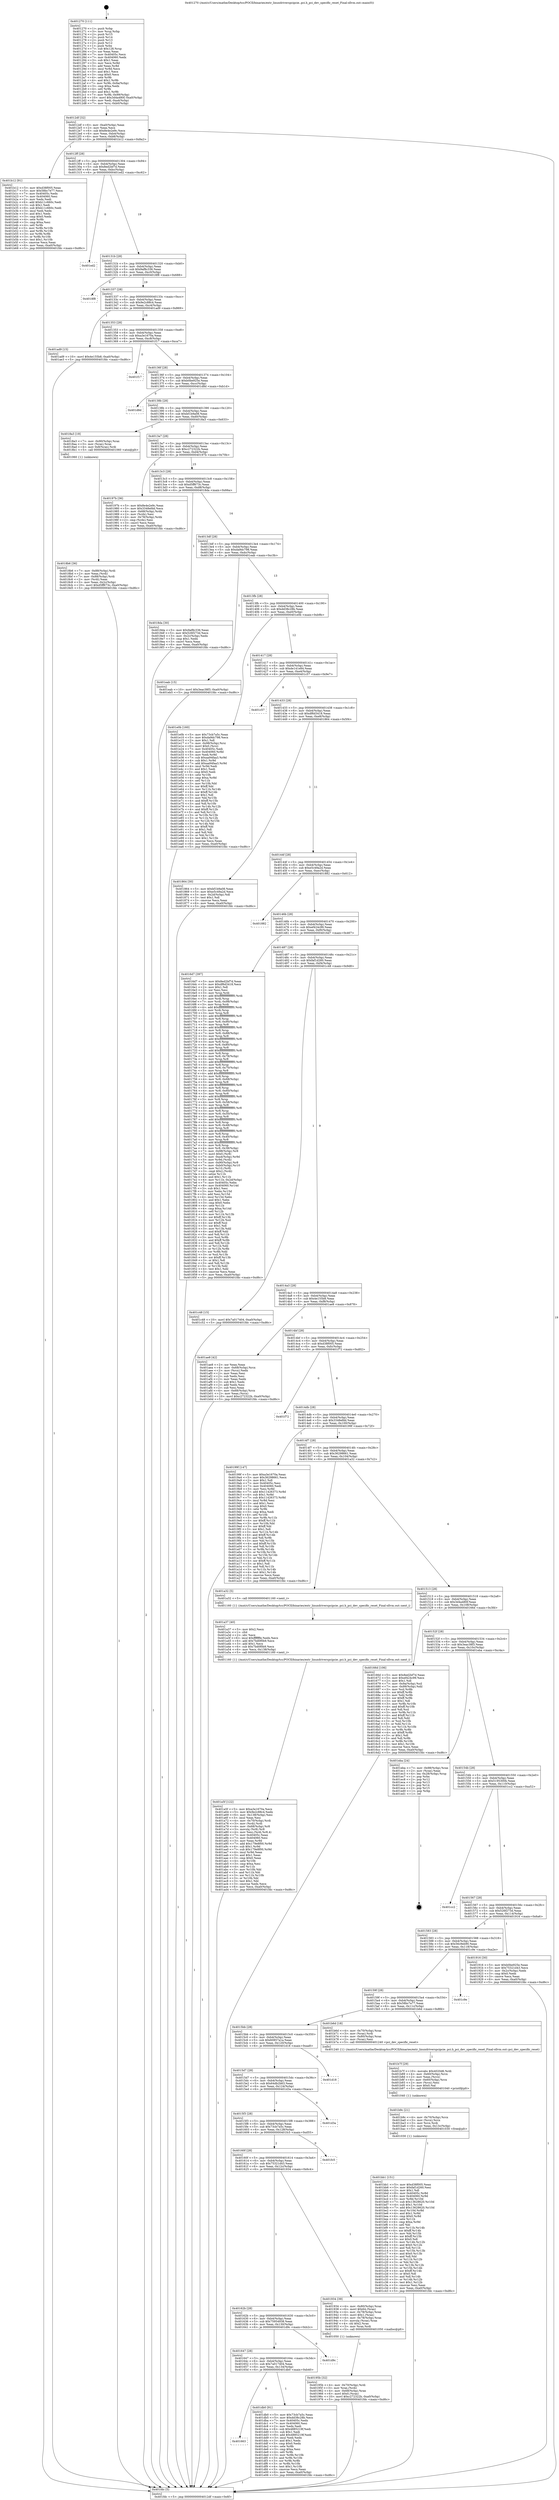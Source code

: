 digraph "0x401270" {
  label = "0x401270 (/mnt/c/Users/mathe/Desktop/tcc/POCII/binaries/extr_linuxdriverspcipcie..pci.h_pci_dev_specific_reset_Final-ollvm.out::main(0))"
  labelloc = "t"
  node[shape=record]

  Entry [label="",width=0.3,height=0.3,shape=circle,fillcolor=black,style=filled]
  "0x4012df" [label="{
     0x4012df [32]\l
     | [instrs]\l
     &nbsp;&nbsp;0x4012df \<+6\>: mov -0xa0(%rbp),%eax\l
     &nbsp;&nbsp;0x4012e5 \<+2\>: mov %eax,%ecx\l
     &nbsp;&nbsp;0x4012e7 \<+6\>: sub $0x8e4e2e9c,%ecx\l
     &nbsp;&nbsp;0x4012ed \<+6\>: mov %eax,-0xb4(%rbp)\l
     &nbsp;&nbsp;0x4012f3 \<+6\>: mov %ecx,-0xb8(%rbp)\l
     &nbsp;&nbsp;0x4012f9 \<+6\>: je 0000000000401b12 \<main+0x8a2\>\l
  }"]
  "0x401b12" [label="{
     0x401b12 [91]\l
     | [instrs]\l
     &nbsp;&nbsp;0x401b12 \<+5\>: mov $0xd38f005,%eax\l
     &nbsp;&nbsp;0x401b17 \<+5\>: mov $0x58bc7e77,%ecx\l
     &nbsp;&nbsp;0x401b1c \<+7\>: mov 0x40405c,%edx\l
     &nbsp;&nbsp;0x401b23 \<+7\>: mov 0x404060,%esi\l
     &nbsp;&nbsp;0x401b2a \<+2\>: mov %edx,%edi\l
     &nbsp;&nbsp;0x401b2c \<+6\>: add $0xb11c660c,%edi\l
     &nbsp;&nbsp;0x401b32 \<+3\>: sub $0x1,%edi\l
     &nbsp;&nbsp;0x401b35 \<+6\>: sub $0xb11c660c,%edi\l
     &nbsp;&nbsp;0x401b3b \<+3\>: imul %edi,%edx\l
     &nbsp;&nbsp;0x401b3e \<+3\>: and $0x1,%edx\l
     &nbsp;&nbsp;0x401b41 \<+3\>: cmp $0x0,%edx\l
     &nbsp;&nbsp;0x401b44 \<+4\>: sete %r8b\l
     &nbsp;&nbsp;0x401b48 \<+3\>: cmp $0xa,%esi\l
     &nbsp;&nbsp;0x401b4b \<+4\>: setl %r9b\l
     &nbsp;&nbsp;0x401b4f \<+3\>: mov %r8b,%r10b\l
     &nbsp;&nbsp;0x401b52 \<+3\>: and %r9b,%r10b\l
     &nbsp;&nbsp;0x401b55 \<+3\>: xor %r9b,%r8b\l
     &nbsp;&nbsp;0x401b58 \<+3\>: or %r8b,%r10b\l
     &nbsp;&nbsp;0x401b5b \<+4\>: test $0x1,%r10b\l
     &nbsp;&nbsp;0x401b5f \<+3\>: cmovne %ecx,%eax\l
     &nbsp;&nbsp;0x401b62 \<+6\>: mov %eax,-0xa0(%rbp)\l
     &nbsp;&nbsp;0x401b68 \<+5\>: jmp 0000000000401fdc \<main+0xd6c\>\l
  }"]
  "0x4012ff" [label="{
     0x4012ff [28]\l
     | [instrs]\l
     &nbsp;&nbsp;0x4012ff \<+5\>: jmp 0000000000401304 \<main+0x94\>\l
     &nbsp;&nbsp;0x401304 \<+6\>: mov -0xb4(%rbp),%eax\l
     &nbsp;&nbsp;0x40130a \<+5\>: sub $0x8ed2bf7d,%eax\l
     &nbsp;&nbsp;0x40130f \<+6\>: mov %eax,-0xbc(%rbp)\l
     &nbsp;&nbsp;0x401315 \<+6\>: je 0000000000401ed2 \<main+0xc62\>\l
  }"]
  Exit [label="",width=0.3,height=0.3,shape=circle,fillcolor=black,style=filled,peripheries=2]
  "0x401ed2" [label="{
     0x401ed2\l
  }", style=dashed]
  "0x40131b" [label="{
     0x40131b [28]\l
     | [instrs]\l
     &nbsp;&nbsp;0x40131b \<+5\>: jmp 0000000000401320 \<main+0xb0\>\l
     &nbsp;&nbsp;0x401320 \<+6\>: mov -0xb4(%rbp),%eax\l
     &nbsp;&nbsp;0x401326 \<+5\>: sub $0x9af8c336,%eax\l
     &nbsp;&nbsp;0x40132b \<+6\>: mov %eax,-0xc0(%rbp)\l
     &nbsp;&nbsp;0x401331 \<+6\>: je 00000000004018f8 \<main+0x688\>\l
  }"]
  "0x401663" [label="{
     0x401663\l
  }", style=dashed]
  "0x4018f8" [label="{
     0x4018f8\l
  }", style=dashed]
  "0x401337" [label="{
     0x401337 [28]\l
     | [instrs]\l
     &nbsp;&nbsp;0x401337 \<+5\>: jmp 000000000040133c \<main+0xcc\>\l
     &nbsp;&nbsp;0x40133c \<+6\>: mov -0xb4(%rbp),%eax\l
     &nbsp;&nbsp;0x401342 \<+5\>: sub $0x9e2c88c4,%eax\l
     &nbsp;&nbsp;0x401347 \<+6\>: mov %eax,-0xc4(%rbp)\l
     &nbsp;&nbsp;0x40134d \<+6\>: je 0000000000401ad9 \<main+0x869\>\l
  }"]
  "0x401db0" [label="{
     0x401db0 [91]\l
     | [instrs]\l
     &nbsp;&nbsp;0x401db0 \<+5\>: mov $0x73cb7a5c,%eax\l
     &nbsp;&nbsp;0x401db5 \<+5\>: mov $0xdd38c28b,%ecx\l
     &nbsp;&nbsp;0x401dba \<+7\>: mov 0x40405c,%edx\l
     &nbsp;&nbsp;0x401dc1 \<+7\>: mov 0x404060,%esi\l
     &nbsp;&nbsp;0x401dc8 \<+2\>: mov %edx,%edi\l
     &nbsp;&nbsp;0x401dca \<+6\>: sub $0x4885219f,%edi\l
     &nbsp;&nbsp;0x401dd0 \<+3\>: sub $0x1,%edi\l
     &nbsp;&nbsp;0x401dd3 \<+6\>: add $0x4885219f,%edi\l
     &nbsp;&nbsp;0x401dd9 \<+3\>: imul %edi,%edx\l
     &nbsp;&nbsp;0x401ddc \<+3\>: and $0x1,%edx\l
     &nbsp;&nbsp;0x401ddf \<+3\>: cmp $0x0,%edx\l
     &nbsp;&nbsp;0x401de2 \<+4\>: sete %r8b\l
     &nbsp;&nbsp;0x401de6 \<+3\>: cmp $0xa,%esi\l
     &nbsp;&nbsp;0x401de9 \<+4\>: setl %r9b\l
     &nbsp;&nbsp;0x401ded \<+3\>: mov %r8b,%r10b\l
     &nbsp;&nbsp;0x401df0 \<+3\>: and %r9b,%r10b\l
     &nbsp;&nbsp;0x401df3 \<+3\>: xor %r9b,%r8b\l
     &nbsp;&nbsp;0x401df6 \<+3\>: or %r8b,%r10b\l
     &nbsp;&nbsp;0x401df9 \<+4\>: test $0x1,%r10b\l
     &nbsp;&nbsp;0x401dfd \<+3\>: cmovne %ecx,%eax\l
     &nbsp;&nbsp;0x401e00 \<+6\>: mov %eax,-0xa0(%rbp)\l
     &nbsp;&nbsp;0x401e06 \<+5\>: jmp 0000000000401fdc \<main+0xd6c\>\l
  }"]
  "0x401ad9" [label="{
     0x401ad9 [15]\l
     | [instrs]\l
     &nbsp;&nbsp;0x401ad9 \<+10\>: movl $0x4e155b8,-0xa0(%rbp)\l
     &nbsp;&nbsp;0x401ae3 \<+5\>: jmp 0000000000401fdc \<main+0xd6c\>\l
  }"]
  "0x401353" [label="{
     0x401353 [28]\l
     | [instrs]\l
     &nbsp;&nbsp;0x401353 \<+5\>: jmp 0000000000401358 \<main+0xe8\>\l
     &nbsp;&nbsp;0x401358 \<+6\>: mov -0xb4(%rbp),%eax\l
     &nbsp;&nbsp;0x40135e \<+5\>: sub $0xa3e1670a,%eax\l
     &nbsp;&nbsp;0x401363 \<+6\>: mov %eax,-0xc8(%rbp)\l
     &nbsp;&nbsp;0x401369 \<+6\>: je 0000000000401f17 \<main+0xca7\>\l
  }"]
  "0x401647" [label="{
     0x401647 [28]\l
     | [instrs]\l
     &nbsp;&nbsp;0x401647 \<+5\>: jmp 000000000040164c \<main+0x3dc\>\l
     &nbsp;&nbsp;0x40164c \<+6\>: mov -0xb4(%rbp),%eax\l
     &nbsp;&nbsp;0x401652 \<+5\>: sub $0x7a017404,%eax\l
     &nbsp;&nbsp;0x401657 \<+6\>: mov %eax,-0x134(%rbp)\l
     &nbsp;&nbsp;0x40165d \<+6\>: je 0000000000401db0 \<main+0xb40\>\l
  }"]
  "0x401f17" [label="{
     0x401f17\l
  }", style=dashed]
  "0x40136f" [label="{
     0x40136f [28]\l
     | [instrs]\l
     &nbsp;&nbsp;0x40136f \<+5\>: jmp 0000000000401374 \<main+0x104\>\l
     &nbsp;&nbsp;0x401374 \<+6\>: mov -0xb4(%rbp),%eax\l
     &nbsp;&nbsp;0x40137a \<+5\>: sub $0xb0be925e,%eax\l
     &nbsp;&nbsp;0x40137f \<+6\>: mov %eax,-0xcc(%rbp)\l
     &nbsp;&nbsp;0x401385 \<+6\>: je 0000000000401d8d \<main+0xb1d\>\l
  }"]
  "0x401d9c" [label="{
     0x401d9c\l
  }", style=dashed]
  "0x401d8d" [label="{
     0x401d8d\l
  }", style=dashed]
  "0x40138b" [label="{
     0x40138b [28]\l
     | [instrs]\l
     &nbsp;&nbsp;0x40138b \<+5\>: jmp 0000000000401390 \<main+0x120\>\l
     &nbsp;&nbsp;0x401390 \<+6\>: mov -0xb4(%rbp),%eax\l
     &nbsp;&nbsp;0x401396 \<+5\>: sub $0xbf1b9a08,%eax\l
     &nbsp;&nbsp;0x40139b \<+6\>: mov %eax,-0xd0(%rbp)\l
     &nbsp;&nbsp;0x4013a1 \<+6\>: je 00000000004018a3 \<main+0x633\>\l
  }"]
  "0x401bb1" [label="{
     0x401bb1 [151]\l
     | [instrs]\l
     &nbsp;&nbsp;0x401bb1 \<+5\>: mov $0xd38f005,%eax\l
     &nbsp;&nbsp;0x401bb6 \<+5\>: mov $0xfaf1d260,%esi\l
     &nbsp;&nbsp;0x401bbb \<+2\>: mov $0x1,%dl\l
     &nbsp;&nbsp;0x401bbd \<+8\>: mov 0x40405c,%r8d\l
     &nbsp;&nbsp;0x401bc5 \<+8\>: mov 0x404060,%r9d\l
     &nbsp;&nbsp;0x401bcd \<+3\>: mov %r8d,%r10d\l
     &nbsp;&nbsp;0x401bd0 \<+7\>: sub $0x13628620,%r10d\l
     &nbsp;&nbsp;0x401bd7 \<+4\>: sub $0x1,%r10d\l
     &nbsp;&nbsp;0x401bdb \<+7\>: add $0x13628620,%r10d\l
     &nbsp;&nbsp;0x401be2 \<+4\>: imul %r10d,%r8d\l
     &nbsp;&nbsp;0x401be6 \<+4\>: and $0x1,%r8d\l
     &nbsp;&nbsp;0x401bea \<+4\>: cmp $0x0,%r8d\l
     &nbsp;&nbsp;0x401bee \<+4\>: sete %r11b\l
     &nbsp;&nbsp;0x401bf2 \<+4\>: cmp $0xa,%r9d\l
     &nbsp;&nbsp;0x401bf6 \<+3\>: setl %bl\l
     &nbsp;&nbsp;0x401bf9 \<+3\>: mov %r11b,%r14b\l
     &nbsp;&nbsp;0x401bfc \<+4\>: xor $0xff,%r14b\l
     &nbsp;&nbsp;0x401c00 \<+3\>: mov %bl,%r15b\l
     &nbsp;&nbsp;0x401c03 \<+4\>: xor $0xff,%r15b\l
     &nbsp;&nbsp;0x401c07 \<+3\>: xor $0x0,%dl\l
     &nbsp;&nbsp;0x401c0a \<+3\>: mov %r14b,%r12b\l
     &nbsp;&nbsp;0x401c0d \<+4\>: and $0x0,%r12b\l
     &nbsp;&nbsp;0x401c11 \<+3\>: and %dl,%r11b\l
     &nbsp;&nbsp;0x401c14 \<+3\>: mov %r15b,%r13b\l
     &nbsp;&nbsp;0x401c17 \<+4\>: and $0x0,%r13b\l
     &nbsp;&nbsp;0x401c1b \<+2\>: and %dl,%bl\l
     &nbsp;&nbsp;0x401c1d \<+3\>: or %r11b,%r12b\l
     &nbsp;&nbsp;0x401c20 \<+3\>: or %bl,%r13b\l
     &nbsp;&nbsp;0x401c23 \<+3\>: xor %r13b,%r12b\l
     &nbsp;&nbsp;0x401c26 \<+3\>: or %r15b,%r14b\l
     &nbsp;&nbsp;0x401c29 \<+4\>: xor $0xff,%r14b\l
     &nbsp;&nbsp;0x401c2d \<+3\>: or $0x0,%dl\l
     &nbsp;&nbsp;0x401c30 \<+3\>: and %dl,%r14b\l
     &nbsp;&nbsp;0x401c33 \<+3\>: or %r14b,%r12b\l
     &nbsp;&nbsp;0x401c36 \<+4\>: test $0x1,%r12b\l
     &nbsp;&nbsp;0x401c3a \<+3\>: cmovne %esi,%eax\l
     &nbsp;&nbsp;0x401c3d \<+6\>: mov %eax,-0xa0(%rbp)\l
     &nbsp;&nbsp;0x401c43 \<+5\>: jmp 0000000000401fdc \<main+0xd6c\>\l
  }"]
  "0x4018a3" [label="{
     0x4018a3 [19]\l
     | [instrs]\l
     &nbsp;&nbsp;0x4018a3 \<+7\>: mov -0x90(%rbp),%rax\l
     &nbsp;&nbsp;0x4018aa \<+3\>: mov (%rax),%rax\l
     &nbsp;&nbsp;0x4018ad \<+4\>: mov 0x8(%rax),%rdi\l
     &nbsp;&nbsp;0x4018b1 \<+5\>: call 0000000000401060 \<atoi@plt\>\l
     | [calls]\l
     &nbsp;&nbsp;0x401060 \{1\} (unknown)\l
  }"]
  "0x4013a7" [label="{
     0x4013a7 [28]\l
     | [instrs]\l
     &nbsp;&nbsp;0x4013a7 \<+5\>: jmp 00000000004013ac \<main+0x13c\>\l
     &nbsp;&nbsp;0x4013ac \<+6\>: mov -0xb4(%rbp),%eax\l
     &nbsp;&nbsp;0x4013b2 \<+5\>: sub $0xc272322b,%eax\l
     &nbsp;&nbsp;0x4013b7 \<+6\>: mov %eax,-0xd4(%rbp)\l
     &nbsp;&nbsp;0x4013bd \<+6\>: je 000000000040197b \<main+0x70b\>\l
  }"]
  "0x401b9c" [label="{
     0x401b9c [21]\l
     | [instrs]\l
     &nbsp;&nbsp;0x401b9c \<+4\>: mov -0x70(%rbp),%rcx\l
     &nbsp;&nbsp;0x401ba0 \<+3\>: mov (%rcx),%rcx\l
     &nbsp;&nbsp;0x401ba3 \<+3\>: mov %rcx,%rdi\l
     &nbsp;&nbsp;0x401ba6 \<+6\>: mov %eax,-0x13c(%rbp)\l
     &nbsp;&nbsp;0x401bac \<+5\>: call 0000000000401030 \<free@plt\>\l
     | [calls]\l
     &nbsp;&nbsp;0x401030 \{1\} (unknown)\l
  }"]
  "0x40197b" [label="{
     0x40197b [36]\l
     | [instrs]\l
     &nbsp;&nbsp;0x40197b \<+5\>: mov $0x8e4e2e9c,%eax\l
     &nbsp;&nbsp;0x401980 \<+5\>: mov $0x3348efdd,%ecx\l
     &nbsp;&nbsp;0x401985 \<+4\>: mov -0x68(%rbp),%rdx\l
     &nbsp;&nbsp;0x401989 \<+2\>: mov (%rdx),%esi\l
     &nbsp;&nbsp;0x40198b \<+4\>: mov -0x78(%rbp),%rdx\l
     &nbsp;&nbsp;0x40198f \<+2\>: cmp (%rdx),%esi\l
     &nbsp;&nbsp;0x401991 \<+3\>: cmovl %ecx,%eax\l
     &nbsp;&nbsp;0x401994 \<+6\>: mov %eax,-0xa0(%rbp)\l
     &nbsp;&nbsp;0x40199a \<+5\>: jmp 0000000000401fdc \<main+0xd6c\>\l
  }"]
  "0x4013c3" [label="{
     0x4013c3 [28]\l
     | [instrs]\l
     &nbsp;&nbsp;0x4013c3 \<+5\>: jmp 00000000004013c8 \<main+0x158\>\l
     &nbsp;&nbsp;0x4013c8 \<+6\>: mov -0xb4(%rbp),%eax\l
     &nbsp;&nbsp;0x4013ce \<+5\>: sub $0xd5ff673c,%eax\l
     &nbsp;&nbsp;0x4013d3 \<+6\>: mov %eax,-0xd8(%rbp)\l
     &nbsp;&nbsp;0x4013d9 \<+6\>: je 00000000004018da \<main+0x66a\>\l
  }"]
  "0x401b7f" [label="{
     0x401b7f [29]\l
     | [instrs]\l
     &nbsp;&nbsp;0x401b7f \<+10\>: movabs $0x4020d6,%rdi\l
     &nbsp;&nbsp;0x401b89 \<+4\>: mov -0x60(%rbp),%rcx\l
     &nbsp;&nbsp;0x401b8d \<+2\>: mov %eax,(%rcx)\l
     &nbsp;&nbsp;0x401b8f \<+4\>: mov -0x60(%rbp),%rcx\l
     &nbsp;&nbsp;0x401b93 \<+2\>: mov (%rcx),%esi\l
     &nbsp;&nbsp;0x401b95 \<+2\>: mov $0x0,%al\l
     &nbsp;&nbsp;0x401b97 \<+5\>: call 0000000000401040 \<printf@plt\>\l
     | [calls]\l
     &nbsp;&nbsp;0x401040 \{1\} (unknown)\l
  }"]
  "0x4018da" [label="{
     0x4018da [30]\l
     | [instrs]\l
     &nbsp;&nbsp;0x4018da \<+5\>: mov $0x9af8c336,%eax\l
     &nbsp;&nbsp;0x4018df \<+5\>: mov $0x526f273d,%ecx\l
     &nbsp;&nbsp;0x4018e4 \<+3\>: mov -0x2c(%rbp),%edx\l
     &nbsp;&nbsp;0x4018e7 \<+3\>: cmp $0x1,%edx\l
     &nbsp;&nbsp;0x4018ea \<+3\>: cmovl %ecx,%eax\l
     &nbsp;&nbsp;0x4018ed \<+6\>: mov %eax,-0xa0(%rbp)\l
     &nbsp;&nbsp;0x4018f3 \<+5\>: jmp 0000000000401fdc \<main+0xd6c\>\l
  }"]
  "0x4013df" [label="{
     0x4013df [28]\l
     | [instrs]\l
     &nbsp;&nbsp;0x4013df \<+5\>: jmp 00000000004013e4 \<main+0x174\>\l
     &nbsp;&nbsp;0x4013e4 \<+6\>: mov -0xb4(%rbp),%eax\l
     &nbsp;&nbsp;0x4013ea \<+5\>: sub $0xda9dc798,%eax\l
     &nbsp;&nbsp;0x4013ef \<+6\>: mov %eax,-0xdc(%rbp)\l
     &nbsp;&nbsp;0x4013f5 \<+6\>: je 0000000000401eab \<main+0xc3b\>\l
  }"]
  "0x401a5f" [label="{
     0x401a5f [122]\l
     | [instrs]\l
     &nbsp;&nbsp;0x401a5f \<+5\>: mov $0xa3e1670a,%ecx\l
     &nbsp;&nbsp;0x401a64 \<+5\>: mov $0x9e2c88c4,%edx\l
     &nbsp;&nbsp;0x401a69 \<+6\>: mov -0x138(%rbp),%esi\l
     &nbsp;&nbsp;0x401a6f \<+3\>: imul %eax,%esi\l
     &nbsp;&nbsp;0x401a72 \<+4\>: mov -0x70(%rbp),%rdi\l
     &nbsp;&nbsp;0x401a76 \<+3\>: mov (%rdi),%rdi\l
     &nbsp;&nbsp;0x401a79 \<+4\>: mov -0x68(%rbp),%r8\l
     &nbsp;&nbsp;0x401a7d \<+3\>: movslq (%r8),%r8\l
     &nbsp;&nbsp;0x401a80 \<+4\>: mov %esi,(%rdi,%r8,4)\l
     &nbsp;&nbsp;0x401a84 \<+7\>: mov 0x40405c,%eax\l
     &nbsp;&nbsp;0x401a8b \<+7\>: mov 0x404060,%esi\l
     &nbsp;&nbsp;0x401a92 \<+3\>: mov %eax,%r9d\l
     &nbsp;&nbsp;0x401a95 \<+7\>: add $0x179e8f00,%r9d\l
     &nbsp;&nbsp;0x401a9c \<+4\>: sub $0x1,%r9d\l
     &nbsp;&nbsp;0x401aa0 \<+7\>: sub $0x179e8f00,%r9d\l
     &nbsp;&nbsp;0x401aa7 \<+4\>: imul %r9d,%eax\l
     &nbsp;&nbsp;0x401aab \<+3\>: and $0x1,%eax\l
     &nbsp;&nbsp;0x401aae \<+3\>: cmp $0x0,%eax\l
     &nbsp;&nbsp;0x401ab1 \<+4\>: sete %r10b\l
     &nbsp;&nbsp;0x401ab5 \<+3\>: cmp $0xa,%esi\l
     &nbsp;&nbsp;0x401ab8 \<+4\>: setl %r11b\l
     &nbsp;&nbsp;0x401abc \<+3\>: mov %r10b,%bl\l
     &nbsp;&nbsp;0x401abf \<+3\>: and %r11b,%bl\l
     &nbsp;&nbsp;0x401ac2 \<+3\>: xor %r11b,%r10b\l
     &nbsp;&nbsp;0x401ac5 \<+3\>: or %r10b,%bl\l
     &nbsp;&nbsp;0x401ac8 \<+3\>: test $0x1,%bl\l
     &nbsp;&nbsp;0x401acb \<+3\>: cmovne %edx,%ecx\l
     &nbsp;&nbsp;0x401ace \<+6\>: mov %ecx,-0xa0(%rbp)\l
     &nbsp;&nbsp;0x401ad4 \<+5\>: jmp 0000000000401fdc \<main+0xd6c\>\l
  }"]
  "0x401eab" [label="{
     0x401eab [15]\l
     | [instrs]\l
     &nbsp;&nbsp;0x401eab \<+10\>: movl $0x3eac38f3,-0xa0(%rbp)\l
     &nbsp;&nbsp;0x401eb5 \<+5\>: jmp 0000000000401fdc \<main+0xd6c\>\l
  }"]
  "0x4013fb" [label="{
     0x4013fb [28]\l
     | [instrs]\l
     &nbsp;&nbsp;0x4013fb \<+5\>: jmp 0000000000401400 \<main+0x190\>\l
     &nbsp;&nbsp;0x401400 \<+6\>: mov -0xb4(%rbp),%eax\l
     &nbsp;&nbsp;0x401406 \<+5\>: sub $0xdd38c28b,%eax\l
     &nbsp;&nbsp;0x40140b \<+6\>: mov %eax,-0xe0(%rbp)\l
     &nbsp;&nbsp;0x401411 \<+6\>: je 0000000000401e0b \<main+0xb9b\>\l
  }"]
  "0x401a37" [label="{
     0x401a37 [40]\l
     | [instrs]\l
     &nbsp;&nbsp;0x401a37 \<+5\>: mov $0x2,%ecx\l
     &nbsp;&nbsp;0x401a3c \<+1\>: cltd\l
     &nbsp;&nbsp;0x401a3d \<+2\>: idiv %ecx\l
     &nbsp;&nbsp;0x401a3f \<+6\>: imul $0xfffffffe,%edx,%ecx\l
     &nbsp;&nbsp;0x401a45 \<+6\>: add $0x7bd0f0b9,%ecx\l
     &nbsp;&nbsp;0x401a4b \<+3\>: add $0x1,%ecx\l
     &nbsp;&nbsp;0x401a4e \<+6\>: sub $0x7bd0f0b9,%ecx\l
     &nbsp;&nbsp;0x401a54 \<+6\>: mov %ecx,-0x138(%rbp)\l
     &nbsp;&nbsp;0x401a5a \<+5\>: call 0000000000401160 \<next_i\>\l
     | [calls]\l
     &nbsp;&nbsp;0x401160 \{1\} (/mnt/c/Users/mathe/Desktop/tcc/POCII/binaries/extr_linuxdriverspcipcie..pci.h_pci_dev_specific_reset_Final-ollvm.out::next_i)\l
  }"]
  "0x401e0b" [label="{
     0x401e0b [160]\l
     | [instrs]\l
     &nbsp;&nbsp;0x401e0b \<+5\>: mov $0x73cb7a5c,%eax\l
     &nbsp;&nbsp;0x401e10 \<+5\>: mov $0xda9dc798,%ecx\l
     &nbsp;&nbsp;0x401e15 \<+2\>: mov $0x1,%dl\l
     &nbsp;&nbsp;0x401e17 \<+7\>: mov -0x98(%rbp),%rsi\l
     &nbsp;&nbsp;0x401e1e \<+6\>: movl $0x0,(%rsi)\l
     &nbsp;&nbsp;0x401e24 \<+7\>: mov 0x40405c,%edi\l
     &nbsp;&nbsp;0x401e2b \<+8\>: mov 0x404060,%r8d\l
     &nbsp;&nbsp;0x401e33 \<+3\>: mov %edi,%r9d\l
     &nbsp;&nbsp;0x401e36 \<+7\>: sub $0xaa94faa3,%r9d\l
     &nbsp;&nbsp;0x401e3d \<+4\>: sub $0x1,%r9d\l
     &nbsp;&nbsp;0x401e41 \<+7\>: add $0xaa94faa3,%r9d\l
     &nbsp;&nbsp;0x401e48 \<+4\>: imul %r9d,%edi\l
     &nbsp;&nbsp;0x401e4c \<+3\>: and $0x1,%edi\l
     &nbsp;&nbsp;0x401e4f \<+3\>: cmp $0x0,%edi\l
     &nbsp;&nbsp;0x401e52 \<+4\>: sete %r10b\l
     &nbsp;&nbsp;0x401e56 \<+4\>: cmp $0xa,%r8d\l
     &nbsp;&nbsp;0x401e5a \<+4\>: setl %r11b\l
     &nbsp;&nbsp;0x401e5e \<+3\>: mov %r10b,%bl\l
     &nbsp;&nbsp;0x401e61 \<+3\>: xor $0xff,%bl\l
     &nbsp;&nbsp;0x401e64 \<+3\>: mov %r11b,%r14b\l
     &nbsp;&nbsp;0x401e67 \<+4\>: xor $0xff,%r14b\l
     &nbsp;&nbsp;0x401e6b \<+3\>: xor $0x1,%dl\l
     &nbsp;&nbsp;0x401e6e \<+3\>: mov %bl,%r15b\l
     &nbsp;&nbsp;0x401e71 \<+4\>: and $0xff,%r15b\l
     &nbsp;&nbsp;0x401e75 \<+3\>: and %dl,%r10b\l
     &nbsp;&nbsp;0x401e78 \<+3\>: mov %r14b,%r12b\l
     &nbsp;&nbsp;0x401e7b \<+4\>: and $0xff,%r12b\l
     &nbsp;&nbsp;0x401e7f \<+3\>: and %dl,%r11b\l
     &nbsp;&nbsp;0x401e82 \<+3\>: or %r10b,%r15b\l
     &nbsp;&nbsp;0x401e85 \<+3\>: or %r11b,%r12b\l
     &nbsp;&nbsp;0x401e88 \<+3\>: xor %r12b,%r15b\l
     &nbsp;&nbsp;0x401e8b \<+3\>: or %r14b,%bl\l
     &nbsp;&nbsp;0x401e8e \<+3\>: xor $0xff,%bl\l
     &nbsp;&nbsp;0x401e91 \<+3\>: or $0x1,%dl\l
     &nbsp;&nbsp;0x401e94 \<+2\>: and %dl,%bl\l
     &nbsp;&nbsp;0x401e96 \<+3\>: or %bl,%r15b\l
     &nbsp;&nbsp;0x401e99 \<+4\>: test $0x1,%r15b\l
     &nbsp;&nbsp;0x401e9d \<+3\>: cmovne %ecx,%eax\l
     &nbsp;&nbsp;0x401ea0 \<+6\>: mov %eax,-0xa0(%rbp)\l
     &nbsp;&nbsp;0x401ea6 \<+5\>: jmp 0000000000401fdc \<main+0xd6c\>\l
  }"]
  "0x401417" [label="{
     0x401417 [28]\l
     | [instrs]\l
     &nbsp;&nbsp;0x401417 \<+5\>: jmp 000000000040141c \<main+0x1ac\>\l
     &nbsp;&nbsp;0x40141c \<+6\>: mov -0xb4(%rbp),%eax\l
     &nbsp;&nbsp;0x401422 \<+5\>: sub $0xde141e84,%eax\l
     &nbsp;&nbsp;0x401427 \<+6\>: mov %eax,-0xe4(%rbp)\l
     &nbsp;&nbsp;0x40142d \<+6\>: je 0000000000401c57 \<main+0x9e7\>\l
  }"]
  "0x40195b" [label="{
     0x40195b [32]\l
     | [instrs]\l
     &nbsp;&nbsp;0x40195b \<+4\>: mov -0x70(%rbp),%rdi\l
     &nbsp;&nbsp;0x40195f \<+3\>: mov %rax,(%rdi)\l
     &nbsp;&nbsp;0x401962 \<+4\>: mov -0x68(%rbp),%rax\l
     &nbsp;&nbsp;0x401966 \<+6\>: movl $0x0,(%rax)\l
     &nbsp;&nbsp;0x40196c \<+10\>: movl $0xc272322b,-0xa0(%rbp)\l
     &nbsp;&nbsp;0x401976 \<+5\>: jmp 0000000000401fdc \<main+0xd6c\>\l
  }"]
  "0x401c57" [label="{
     0x401c57\l
  }", style=dashed]
  "0x401433" [label="{
     0x401433 [28]\l
     | [instrs]\l
     &nbsp;&nbsp;0x401433 \<+5\>: jmp 0000000000401438 \<main+0x1c8\>\l
     &nbsp;&nbsp;0x401438 \<+6\>: mov -0xb4(%rbp),%eax\l
     &nbsp;&nbsp;0x40143e \<+5\>: sub $0xdf6d3418,%eax\l
     &nbsp;&nbsp;0x401443 \<+6\>: mov %eax,-0xe8(%rbp)\l
     &nbsp;&nbsp;0x401449 \<+6\>: je 0000000000401864 \<main+0x5f4\>\l
  }"]
  "0x40162b" [label="{
     0x40162b [28]\l
     | [instrs]\l
     &nbsp;&nbsp;0x40162b \<+5\>: jmp 0000000000401630 \<main+0x3c0\>\l
     &nbsp;&nbsp;0x401630 \<+6\>: mov -0xb4(%rbp),%eax\l
     &nbsp;&nbsp;0x401636 \<+5\>: sub $0x75954938,%eax\l
     &nbsp;&nbsp;0x40163b \<+6\>: mov %eax,-0x130(%rbp)\l
     &nbsp;&nbsp;0x401641 \<+6\>: je 0000000000401d9c \<main+0xb2c\>\l
  }"]
  "0x401864" [label="{
     0x401864 [30]\l
     | [instrs]\l
     &nbsp;&nbsp;0x401864 \<+5\>: mov $0xbf1b9a08,%eax\l
     &nbsp;&nbsp;0x401869 \<+5\>: mov $0xe5c49a2d,%ecx\l
     &nbsp;&nbsp;0x40186e \<+3\>: mov -0x2d(%rbp),%dl\l
     &nbsp;&nbsp;0x401871 \<+3\>: test $0x1,%dl\l
     &nbsp;&nbsp;0x401874 \<+3\>: cmovne %ecx,%eax\l
     &nbsp;&nbsp;0x401877 \<+6\>: mov %eax,-0xa0(%rbp)\l
     &nbsp;&nbsp;0x40187d \<+5\>: jmp 0000000000401fdc \<main+0xd6c\>\l
  }"]
  "0x40144f" [label="{
     0x40144f [28]\l
     | [instrs]\l
     &nbsp;&nbsp;0x40144f \<+5\>: jmp 0000000000401454 \<main+0x1e4\>\l
     &nbsp;&nbsp;0x401454 \<+6\>: mov -0xb4(%rbp),%eax\l
     &nbsp;&nbsp;0x40145a \<+5\>: sub $0xe5c49a2d,%eax\l
     &nbsp;&nbsp;0x40145f \<+6\>: mov %eax,-0xec(%rbp)\l
     &nbsp;&nbsp;0x401465 \<+6\>: je 0000000000401882 \<main+0x612\>\l
  }"]
  "0x401934" [label="{
     0x401934 [39]\l
     | [instrs]\l
     &nbsp;&nbsp;0x401934 \<+4\>: mov -0x80(%rbp),%rax\l
     &nbsp;&nbsp;0x401938 \<+6\>: movl $0x64,(%rax)\l
     &nbsp;&nbsp;0x40193e \<+4\>: mov -0x78(%rbp),%rax\l
     &nbsp;&nbsp;0x401942 \<+6\>: movl $0x1,(%rax)\l
     &nbsp;&nbsp;0x401948 \<+4\>: mov -0x78(%rbp),%rax\l
     &nbsp;&nbsp;0x40194c \<+3\>: movslq (%rax),%rax\l
     &nbsp;&nbsp;0x40194f \<+4\>: shl $0x2,%rax\l
     &nbsp;&nbsp;0x401953 \<+3\>: mov %rax,%rdi\l
     &nbsp;&nbsp;0x401956 \<+5\>: call 0000000000401050 \<malloc@plt\>\l
     | [calls]\l
     &nbsp;&nbsp;0x401050 \{1\} (unknown)\l
  }"]
  "0x401882" [label="{
     0x401882\l
  }", style=dashed]
  "0x40146b" [label="{
     0x40146b [28]\l
     | [instrs]\l
     &nbsp;&nbsp;0x40146b \<+5\>: jmp 0000000000401470 \<main+0x200\>\l
     &nbsp;&nbsp;0x401470 \<+6\>: mov -0xb4(%rbp),%eax\l
     &nbsp;&nbsp;0x401476 \<+5\>: sub $0xef424c99,%eax\l
     &nbsp;&nbsp;0x40147b \<+6\>: mov %eax,-0xf0(%rbp)\l
     &nbsp;&nbsp;0x401481 \<+6\>: je 00000000004016d7 \<main+0x467\>\l
  }"]
  "0x40160f" [label="{
     0x40160f [28]\l
     | [instrs]\l
     &nbsp;&nbsp;0x40160f \<+5\>: jmp 0000000000401614 \<main+0x3a4\>\l
     &nbsp;&nbsp;0x401614 \<+6\>: mov -0xb4(%rbp),%eax\l
     &nbsp;&nbsp;0x40161a \<+5\>: sub $0x75321d43,%eax\l
     &nbsp;&nbsp;0x40161f \<+6\>: mov %eax,-0x12c(%rbp)\l
     &nbsp;&nbsp;0x401625 \<+6\>: je 0000000000401934 \<main+0x6c4\>\l
  }"]
  "0x4016d7" [label="{
     0x4016d7 [397]\l
     | [instrs]\l
     &nbsp;&nbsp;0x4016d7 \<+5\>: mov $0x8ed2bf7d,%eax\l
     &nbsp;&nbsp;0x4016dc \<+5\>: mov $0xdf6d3418,%ecx\l
     &nbsp;&nbsp;0x4016e1 \<+2\>: mov $0x1,%dl\l
     &nbsp;&nbsp;0x4016e3 \<+2\>: xor %esi,%esi\l
     &nbsp;&nbsp;0x4016e5 \<+3\>: mov %rsp,%rdi\l
     &nbsp;&nbsp;0x4016e8 \<+4\>: add $0xfffffffffffffff0,%rdi\l
     &nbsp;&nbsp;0x4016ec \<+3\>: mov %rdi,%rsp\l
     &nbsp;&nbsp;0x4016ef \<+7\>: mov %rdi,-0x98(%rbp)\l
     &nbsp;&nbsp;0x4016f6 \<+3\>: mov %rsp,%rdi\l
     &nbsp;&nbsp;0x4016f9 \<+4\>: add $0xfffffffffffffff0,%rdi\l
     &nbsp;&nbsp;0x4016fd \<+3\>: mov %rdi,%rsp\l
     &nbsp;&nbsp;0x401700 \<+3\>: mov %rsp,%r8\l
     &nbsp;&nbsp;0x401703 \<+4\>: add $0xfffffffffffffff0,%r8\l
     &nbsp;&nbsp;0x401707 \<+3\>: mov %r8,%rsp\l
     &nbsp;&nbsp;0x40170a \<+7\>: mov %r8,-0x90(%rbp)\l
     &nbsp;&nbsp;0x401711 \<+3\>: mov %rsp,%r8\l
     &nbsp;&nbsp;0x401714 \<+4\>: add $0xfffffffffffffff0,%r8\l
     &nbsp;&nbsp;0x401718 \<+3\>: mov %r8,%rsp\l
     &nbsp;&nbsp;0x40171b \<+7\>: mov %r8,-0x88(%rbp)\l
     &nbsp;&nbsp;0x401722 \<+3\>: mov %rsp,%r8\l
     &nbsp;&nbsp;0x401725 \<+4\>: add $0xfffffffffffffff0,%r8\l
     &nbsp;&nbsp;0x401729 \<+3\>: mov %r8,%rsp\l
     &nbsp;&nbsp;0x40172c \<+4\>: mov %r8,-0x80(%rbp)\l
     &nbsp;&nbsp;0x401730 \<+3\>: mov %rsp,%r8\l
     &nbsp;&nbsp;0x401733 \<+4\>: add $0xfffffffffffffff0,%r8\l
     &nbsp;&nbsp;0x401737 \<+3\>: mov %r8,%rsp\l
     &nbsp;&nbsp;0x40173a \<+4\>: mov %r8,-0x78(%rbp)\l
     &nbsp;&nbsp;0x40173e \<+3\>: mov %rsp,%r8\l
     &nbsp;&nbsp;0x401741 \<+4\>: add $0xfffffffffffffff0,%r8\l
     &nbsp;&nbsp;0x401745 \<+3\>: mov %r8,%rsp\l
     &nbsp;&nbsp;0x401748 \<+4\>: mov %r8,-0x70(%rbp)\l
     &nbsp;&nbsp;0x40174c \<+3\>: mov %rsp,%r8\l
     &nbsp;&nbsp;0x40174f \<+4\>: add $0xfffffffffffffff0,%r8\l
     &nbsp;&nbsp;0x401753 \<+3\>: mov %r8,%rsp\l
     &nbsp;&nbsp;0x401756 \<+4\>: mov %r8,-0x68(%rbp)\l
     &nbsp;&nbsp;0x40175a \<+3\>: mov %rsp,%r8\l
     &nbsp;&nbsp;0x40175d \<+4\>: add $0xfffffffffffffff0,%r8\l
     &nbsp;&nbsp;0x401761 \<+3\>: mov %r8,%rsp\l
     &nbsp;&nbsp;0x401764 \<+4\>: mov %r8,-0x60(%rbp)\l
     &nbsp;&nbsp;0x401768 \<+3\>: mov %rsp,%r8\l
     &nbsp;&nbsp;0x40176b \<+4\>: add $0xfffffffffffffff0,%r8\l
     &nbsp;&nbsp;0x40176f \<+3\>: mov %r8,%rsp\l
     &nbsp;&nbsp;0x401772 \<+4\>: mov %r8,-0x58(%rbp)\l
     &nbsp;&nbsp;0x401776 \<+3\>: mov %rsp,%r8\l
     &nbsp;&nbsp;0x401779 \<+4\>: add $0xfffffffffffffff0,%r8\l
     &nbsp;&nbsp;0x40177d \<+3\>: mov %r8,%rsp\l
     &nbsp;&nbsp;0x401780 \<+4\>: mov %r8,-0x50(%rbp)\l
     &nbsp;&nbsp;0x401784 \<+3\>: mov %rsp,%r8\l
     &nbsp;&nbsp;0x401787 \<+4\>: add $0xfffffffffffffff0,%r8\l
     &nbsp;&nbsp;0x40178b \<+3\>: mov %r8,%rsp\l
     &nbsp;&nbsp;0x40178e \<+4\>: mov %r8,-0x48(%rbp)\l
     &nbsp;&nbsp;0x401792 \<+3\>: mov %rsp,%r8\l
     &nbsp;&nbsp;0x401795 \<+4\>: add $0xfffffffffffffff0,%r8\l
     &nbsp;&nbsp;0x401799 \<+3\>: mov %r8,%rsp\l
     &nbsp;&nbsp;0x40179c \<+4\>: mov %r8,-0x40(%rbp)\l
     &nbsp;&nbsp;0x4017a0 \<+3\>: mov %rsp,%r8\l
     &nbsp;&nbsp;0x4017a3 \<+4\>: add $0xfffffffffffffff0,%r8\l
     &nbsp;&nbsp;0x4017a7 \<+3\>: mov %r8,%rsp\l
     &nbsp;&nbsp;0x4017aa \<+4\>: mov %r8,-0x38(%rbp)\l
     &nbsp;&nbsp;0x4017ae \<+7\>: mov -0x98(%rbp),%r8\l
     &nbsp;&nbsp;0x4017b5 \<+7\>: movl $0x0,(%r8)\l
     &nbsp;&nbsp;0x4017bc \<+7\>: mov -0xa4(%rbp),%r9d\l
     &nbsp;&nbsp;0x4017c3 \<+3\>: mov %r9d,(%rdi)\l
     &nbsp;&nbsp;0x4017c6 \<+7\>: mov -0x90(%rbp),%r8\l
     &nbsp;&nbsp;0x4017cd \<+7\>: mov -0xb0(%rbp),%r10\l
     &nbsp;&nbsp;0x4017d4 \<+3\>: mov %r10,(%r8)\l
     &nbsp;&nbsp;0x4017d7 \<+3\>: cmpl $0x2,(%rdi)\l
     &nbsp;&nbsp;0x4017da \<+4\>: setne %r11b\l
     &nbsp;&nbsp;0x4017de \<+4\>: and $0x1,%r11b\l
     &nbsp;&nbsp;0x4017e2 \<+4\>: mov %r11b,-0x2d(%rbp)\l
     &nbsp;&nbsp;0x4017e6 \<+7\>: mov 0x40405c,%ebx\l
     &nbsp;&nbsp;0x4017ed \<+8\>: mov 0x404060,%r14d\l
     &nbsp;&nbsp;0x4017f5 \<+3\>: sub $0x1,%esi\l
     &nbsp;&nbsp;0x4017f8 \<+3\>: mov %ebx,%r15d\l
     &nbsp;&nbsp;0x4017fb \<+3\>: add %esi,%r15d\l
     &nbsp;&nbsp;0x4017fe \<+4\>: imul %r15d,%ebx\l
     &nbsp;&nbsp;0x401802 \<+3\>: and $0x1,%ebx\l
     &nbsp;&nbsp;0x401805 \<+3\>: cmp $0x0,%ebx\l
     &nbsp;&nbsp;0x401808 \<+4\>: sete %r11b\l
     &nbsp;&nbsp;0x40180c \<+4\>: cmp $0xa,%r14d\l
     &nbsp;&nbsp;0x401810 \<+4\>: setl %r12b\l
     &nbsp;&nbsp;0x401814 \<+3\>: mov %r11b,%r13b\l
     &nbsp;&nbsp;0x401817 \<+4\>: xor $0xff,%r13b\l
     &nbsp;&nbsp;0x40181b \<+3\>: mov %r12b,%sil\l
     &nbsp;&nbsp;0x40181e \<+4\>: xor $0xff,%sil\l
     &nbsp;&nbsp;0x401822 \<+3\>: xor $0x1,%dl\l
     &nbsp;&nbsp;0x401825 \<+3\>: mov %r13b,%dil\l
     &nbsp;&nbsp;0x401828 \<+4\>: and $0xff,%dil\l
     &nbsp;&nbsp;0x40182c \<+3\>: and %dl,%r11b\l
     &nbsp;&nbsp;0x40182f \<+3\>: mov %sil,%r8b\l
     &nbsp;&nbsp;0x401832 \<+4\>: and $0xff,%r8b\l
     &nbsp;&nbsp;0x401836 \<+3\>: and %dl,%r12b\l
     &nbsp;&nbsp;0x401839 \<+3\>: or %r11b,%dil\l
     &nbsp;&nbsp;0x40183c \<+3\>: or %r12b,%r8b\l
     &nbsp;&nbsp;0x40183f \<+3\>: xor %r8b,%dil\l
     &nbsp;&nbsp;0x401842 \<+3\>: or %sil,%r13b\l
     &nbsp;&nbsp;0x401845 \<+4\>: xor $0xff,%r13b\l
     &nbsp;&nbsp;0x401849 \<+3\>: or $0x1,%dl\l
     &nbsp;&nbsp;0x40184c \<+3\>: and %dl,%r13b\l
     &nbsp;&nbsp;0x40184f \<+3\>: or %r13b,%dil\l
     &nbsp;&nbsp;0x401852 \<+4\>: test $0x1,%dil\l
     &nbsp;&nbsp;0x401856 \<+3\>: cmovne %ecx,%eax\l
     &nbsp;&nbsp;0x401859 \<+6\>: mov %eax,-0xa0(%rbp)\l
     &nbsp;&nbsp;0x40185f \<+5\>: jmp 0000000000401fdc \<main+0xd6c\>\l
  }"]
  "0x401487" [label="{
     0x401487 [28]\l
     | [instrs]\l
     &nbsp;&nbsp;0x401487 \<+5\>: jmp 000000000040148c \<main+0x21c\>\l
     &nbsp;&nbsp;0x40148c \<+6\>: mov -0xb4(%rbp),%eax\l
     &nbsp;&nbsp;0x401492 \<+5\>: sub $0xfaf1d260,%eax\l
     &nbsp;&nbsp;0x401497 \<+6\>: mov %eax,-0xf4(%rbp)\l
     &nbsp;&nbsp;0x40149d \<+6\>: je 0000000000401c48 \<main+0x9d8\>\l
  }"]
  "0x401fc5" [label="{
     0x401fc5\l
  }", style=dashed]
  "0x401c48" [label="{
     0x401c48 [15]\l
     | [instrs]\l
     &nbsp;&nbsp;0x401c48 \<+10\>: movl $0x7a017404,-0xa0(%rbp)\l
     &nbsp;&nbsp;0x401c52 \<+5\>: jmp 0000000000401fdc \<main+0xd6c\>\l
  }"]
  "0x4014a3" [label="{
     0x4014a3 [28]\l
     | [instrs]\l
     &nbsp;&nbsp;0x4014a3 \<+5\>: jmp 00000000004014a8 \<main+0x238\>\l
     &nbsp;&nbsp;0x4014a8 \<+6\>: mov -0xb4(%rbp),%eax\l
     &nbsp;&nbsp;0x4014ae \<+5\>: sub $0x4e155b8,%eax\l
     &nbsp;&nbsp;0x4014b3 \<+6\>: mov %eax,-0xf8(%rbp)\l
     &nbsp;&nbsp;0x4014b9 \<+6\>: je 0000000000401ae8 \<main+0x878\>\l
  }"]
  "0x4015f3" [label="{
     0x4015f3 [28]\l
     | [instrs]\l
     &nbsp;&nbsp;0x4015f3 \<+5\>: jmp 00000000004015f8 \<main+0x388\>\l
     &nbsp;&nbsp;0x4015f8 \<+6\>: mov -0xb4(%rbp),%eax\l
     &nbsp;&nbsp;0x4015fe \<+5\>: sub $0x73cb7a5c,%eax\l
     &nbsp;&nbsp;0x401603 \<+6\>: mov %eax,-0x128(%rbp)\l
     &nbsp;&nbsp;0x401609 \<+6\>: je 0000000000401fc5 \<main+0xd55\>\l
  }"]
  "0x401ae8" [label="{
     0x401ae8 [42]\l
     | [instrs]\l
     &nbsp;&nbsp;0x401ae8 \<+2\>: xor %eax,%eax\l
     &nbsp;&nbsp;0x401aea \<+4\>: mov -0x68(%rbp),%rcx\l
     &nbsp;&nbsp;0x401aee \<+2\>: mov (%rcx),%edx\l
     &nbsp;&nbsp;0x401af0 \<+2\>: mov %eax,%esi\l
     &nbsp;&nbsp;0x401af2 \<+2\>: sub %edx,%esi\l
     &nbsp;&nbsp;0x401af4 \<+2\>: mov %eax,%edx\l
     &nbsp;&nbsp;0x401af6 \<+3\>: sub $0x1,%edx\l
     &nbsp;&nbsp;0x401af9 \<+2\>: add %edx,%esi\l
     &nbsp;&nbsp;0x401afb \<+2\>: sub %esi,%eax\l
     &nbsp;&nbsp;0x401afd \<+4\>: mov -0x68(%rbp),%rcx\l
     &nbsp;&nbsp;0x401b01 \<+2\>: mov %eax,(%rcx)\l
     &nbsp;&nbsp;0x401b03 \<+10\>: movl $0xc272322b,-0xa0(%rbp)\l
     &nbsp;&nbsp;0x401b0d \<+5\>: jmp 0000000000401fdc \<main+0xd6c\>\l
  }"]
  "0x4014bf" [label="{
     0x4014bf [28]\l
     | [instrs]\l
     &nbsp;&nbsp;0x4014bf \<+5\>: jmp 00000000004014c4 \<main+0x254\>\l
     &nbsp;&nbsp;0x4014c4 \<+6\>: mov -0xb4(%rbp),%eax\l
     &nbsp;&nbsp;0x4014ca \<+5\>: sub $0xd38f005,%eax\l
     &nbsp;&nbsp;0x4014cf \<+6\>: mov %eax,-0xfc(%rbp)\l
     &nbsp;&nbsp;0x4014d5 \<+6\>: je 0000000000401f72 \<main+0xd02\>\l
  }"]
  "0x401d3a" [label="{
     0x401d3a\l
  }", style=dashed]
  "0x401f72" [label="{
     0x401f72\l
  }", style=dashed]
  "0x4014db" [label="{
     0x4014db [28]\l
     | [instrs]\l
     &nbsp;&nbsp;0x4014db \<+5\>: jmp 00000000004014e0 \<main+0x270\>\l
     &nbsp;&nbsp;0x4014e0 \<+6\>: mov -0xb4(%rbp),%eax\l
     &nbsp;&nbsp;0x4014e6 \<+5\>: sub $0x3348efdd,%eax\l
     &nbsp;&nbsp;0x4014eb \<+6\>: mov %eax,-0x100(%rbp)\l
     &nbsp;&nbsp;0x4014f1 \<+6\>: je 000000000040199f \<main+0x72f\>\l
  }"]
  "0x4015d7" [label="{
     0x4015d7 [28]\l
     | [instrs]\l
     &nbsp;&nbsp;0x4015d7 \<+5\>: jmp 00000000004015dc \<main+0x36c\>\l
     &nbsp;&nbsp;0x4015dc \<+6\>: mov -0xb4(%rbp),%eax\l
     &nbsp;&nbsp;0x4015e2 \<+5\>: sub $0x64db2b63,%eax\l
     &nbsp;&nbsp;0x4015e7 \<+6\>: mov %eax,-0x124(%rbp)\l
     &nbsp;&nbsp;0x4015ed \<+6\>: je 0000000000401d3a \<main+0xaca\>\l
  }"]
  "0x40199f" [label="{
     0x40199f [147]\l
     | [instrs]\l
     &nbsp;&nbsp;0x40199f \<+5\>: mov $0xa3e1670a,%eax\l
     &nbsp;&nbsp;0x4019a4 \<+5\>: mov $0x36298661,%ecx\l
     &nbsp;&nbsp;0x4019a9 \<+2\>: mov $0x1,%dl\l
     &nbsp;&nbsp;0x4019ab \<+7\>: mov 0x40405c,%esi\l
     &nbsp;&nbsp;0x4019b2 \<+7\>: mov 0x404060,%edi\l
     &nbsp;&nbsp;0x4019b9 \<+3\>: mov %esi,%r8d\l
     &nbsp;&nbsp;0x4019bc \<+7\>: add $0x11426373,%r8d\l
     &nbsp;&nbsp;0x4019c3 \<+4\>: sub $0x1,%r8d\l
     &nbsp;&nbsp;0x4019c7 \<+7\>: sub $0x11426373,%r8d\l
     &nbsp;&nbsp;0x4019ce \<+4\>: imul %r8d,%esi\l
     &nbsp;&nbsp;0x4019d2 \<+3\>: and $0x1,%esi\l
     &nbsp;&nbsp;0x4019d5 \<+3\>: cmp $0x0,%esi\l
     &nbsp;&nbsp;0x4019d8 \<+4\>: sete %r9b\l
     &nbsp;&nbsp;0x4019dc \<+3\>: cmp $0xa,%edi\l
     &nbsp;&nbsp;0x4019df \<+4\>: setl %r10b\l
     &nbsp;&nbsp;0x4019e3 \<+3\>: mov %r9b,%r11b\l
     &nbsp;&nbsp;0x4019e6 \<+4\>: xor $0xff,%r11b\l
     &nbsp;&nbsp;0x4019ea \<+3\>: mov %r10b,%bl\l
     &nbsp;&nbsp;0x4019ed \<+3\>: xor $0xff,%bl\l
     &nbsp;&nbsp;0x4019f0 \<+3\>: xor $0x1,%dl\l
     &nbsp;&nbsp;0x4019f3 \<+3\>: mov %r11b,%r14b\l
     &nbsp;&nbsp;0x4019f6 \<+4\>: and $0xff,%r14b\l
     &nbsp;&nbsp;0x4019fa \<+3\>: and %dl,%r9b\l
     &nbsp;&nbsp;0x4019fd \<+3\>: mov %bl,%r15b\l
     &nbsp;&nbsp;0x401a00 \<+4\>: and $0xff,%r15b\l
     &nbsp;&nbsp;0x401a04 \<+3\>: and %dl,%r10b\l
     &nbsp;&nbsp;0x401a07 \<+3\>: or %r9b,%r14b\l
     &nbsp;&nbsp;0x401a0a \<+3\>: or %r10b,%r15b\l
     &nbsp;&nbsp;0x401a0d \<+3\>: xor %r15b,%r14b\l
     &nbsp;&nbsp;0x401a10 \<+3\>: or %bl,%r11b\l
     &nbsp;&nbsp;0x401a13 \<+4\>: xor $0xff,%r11b\l
     &nbsp;&nbsp;0x401a17 \<+3\>: or $0x1,%dl\l
     &nbsp;&nbsp;0x401a1a \<+3\>: and %dl,%r11b\l
     &nbsp;&nbsp;0x401a1d \<+3\>: or %r11b,%r14b\l
     &nbsp;&nbsp;0x401a20 \<+4\>: test $0x1,%r14b\l
     &nbsp;&nbsp;0x401a24 \<+3\>: cmovne %ecx,%eax\l
     &nbsp;&nbsp;0x401a27 \<+6\>: mov %eax,-0xa0(%rbp)\l
     &nbsp;&nbsp;0x401a2d \<+5\>: jmp 0000000000401fdc \<main+0xd6c\>\l
  }"]
  "0x4014f7" [label="{
     0x4014f7 [28]\l
     | [instrs]\l
     &nbsp;&nbsp;0x4014f7 \<+5\>: jmp 00000000004014fc \<main+0x28c\>\l
     &nbsp;&nbsp;0x4014fc \<+6\>: mov -0xb4(%rbp),%eax\l
     &nbsp;&nbsp;0x401502 \<+5\>: sub $0x36298661,%eax\l
     &nbsp;&nbsp;0x401507 \<+6\>: mov %eax,-0x104(%rbp)\l
     &nbsp;&nbsp;0x40150d \<+6\>: je 0000000000401a32 \<main+0x7c2\>\l
  }"]
  "0x401d18" [label="{
     0x401d18\l
  }", style=dashed]
  "0x401a32" [label="{
     0x401a32 [5]\l
     | [instrs]\l
     &nbsp;&nbsp;0x401a32 \<+5\>: call 0000000000401160 \<next_i\>\l
     | [calls]\l
     &nbsp;&nbsp;0x401160 \{1\} (/mnt/c/Users/mathe/Desktop/tcc/POCII/binaries/extr_linuxdriverspcipcie..pci.h_pci_dev_specific_reset_Final-ollvm.out::next_i)\l
  }"]
  "0x401513" [label="{
     0x401513 [28]\l
     | [instrs]\l
     &nbsp;&nbsp;0x401513 \<+5\>: jmp 0000000000401518 \<main+0x2a8\>\l
     &nbsp;&nbsp;0x401518 \<+6\>: mov -0xb4(%rbp),%eax\l
     &nbsp;&nbsp;0x40151e \<+5\>: sub $0x3d4a480f,%eax\l
     &nbsp;&nbsp;0x401523 \<+6\>: mov %eax,-0x108(%rbp)\l
     &nbsp;&nbsp;0x401529 \<+6\>: je 000000000040166d \<main+0x3fd\>\l
  }"]
  "0x4015bb" [label="{
     0x4015bb [28]\l
     | [instrs]\l
     &nbsp;&nbsp;0x4015bb \<+5\>: jmp 00000000004015c0 \<main+0x350\>\l
     &nbsp;&nbsp;0x4015c0 \<+6\>: mov -0xb4(%rbp),%eax\l
     &nbsp;&nbsp;0x4015c6 \<+5\>: sub $0x60857a1a,%eax\l
     &nbsp;&nbsp;0x4015cb \<+6\>: mov %eax,-0x120(%rbp)\l
     &nbsp;&nbsp;0x4015d1 \<+6\>: je 0000000000401d18 \<main+0xaa8\>\l
  }"]
  "0x40166d" [label="{
     0x40166d [106]\l
     | [instrs]\l
     &nbsp;&nbsp;0x40166d \<+5\>: mov $0x8ed2bf7d,%eax\l
     &nbsp;&nbsp;0x401672 \<+5\>: mov $0xef424c99,%ecx\l
     &nbsp;&nbsp;0x401677 \<+2\>: mov $0x1,%dl\l
     &nbsp;&nbsp;0x401679 \<+7\>: mov -0x9a(%rbp),%sil\l
     &nbsp;&nbsp;0x401680 \<+7\>: mov -0x99(%rbp),%dil\l
     &nbsp;&nbsp;0x401687 \<+3\>: mov %sil,%r8b\l
     &nbsp;&nbsp;0x40168a \<+4\>: xor $0xff,%r8b\l
     &nbsp;&nbsp;0x40168e \<+3\>: mov %dil,%r9b\l
     &nbsp;&nbsp;0x401691 \<+4\>: xor $0xff,%r9b\l
     &nbsp;&nbsp;0x401695 \<+3\>: xor $0x1,%dl\l
     &nbsp;&nbsp;0x401698 \<+3\>: mov %r8b,%r10b\l
     &nbsp;&nbsp;0x40169b \<+4\>: and $0xff,%r10b\l
     &nbsp;&nbsp;0x40169f \<+3\>: and %dl,%sil\l
     &nbsp;&nbsp;0x4016a2 \<+3\>: mov %r9b,%r11b\l
     &nbsp;&nbsp;0x4016a5 \<+4\>: and $0xff,%r11b\l
     &nbsp;&nbsp;0x4016a9 \<+3\>: and %dl,%dil\l
     &nbsp;&nbsp;0x4016ac \<+3\>: or %sil,%r10b\l
     &nbsp;&nbsp;0x4016af \<+3\>: or %dil,%r11b\l
     &nbsp;&nbsp;0x4016b2 \<+3\>: xor %r11b,%r10b\l
     &nbsp;&nbsp;0x4016b5 \<+3\>: or %r9b,%r8b\l
     &nbsp;&nbsp;0x4016b8 \<+4\>: xor $0xff,%r8b\l
     &nbsp;&nbsp;0x4016bc \<+3\>: or $0x1,%dl\l
     &nbsp;&nbsp;0x4016bf \<+3\>: and %dl,%r8b\l
     &nbsp;&nbsp;0x4016c2 \<+3\>: or %r8b,%r10b\l
     &nbsp;&nbsp;0x4016c5 \<+4\>: test $0x1,%r10b\l
     &nbsp;&nbsp;0x4016c9 \<+3\>: cmovne %ecx,%eax\l
     &nbsp;&nbsp;0x4016cc \<+6\>: mov %eax,-0xa0(%rbp)\l
     &nbsp;&nbsp;0x4016d2 \<+5\>: jmp 0000000000401fdc \<main+0xd6c\>\l
  }"]
  "0x40152f" [label="{
     0x40152f [28]\l
     | [instrs]\l
     &nbsp;&nbsp;0x40152f \<+5\>: jmp 0000000000401534 \<main+0x2c4\>\l
     &nbsp;&nbsp;0x401534 \<+6\>: mov -0xb4(%rbp),%eax\l
     &nbsp;&nbsp;0x40153a \<+5\>: sub $0x3eac38f3,%eax\l
     &nbsp;&nbsp;0x40153f \<+6\>: mov %eax,-0x10c(%rbp)\l
     &nbsp;&nbsp;0x401545 \<+6\>: je 0000000000401eba \<main+0xc4a\>\l
  }"]
  "0x401fdc" [label="{
     0x401fdc [5]\l
     | [instrs]\l
     &nbsp;&nbsp;0x401fdc \<+5\>: jmp 00000000004012df \<main+0x6f\>\l
  }"]
  "0x401270" [label="{
     0x401270 [111]\l
     | [instrs]\l
     &nbsp;&nbsp;0x401270 \<+1\>: push %rbp\l
     &nbsp;&nbsp;0x401271 \<+3\>: mov %rsp,%rbp\l
     &nbsp;&nbsp;0x401274 \<+2\>: push %r15\l
     &nbsp;&nbsp;0x401276 \<+2\>: push %r14\l
     &nbsp;&nbsp;0x401278 \<+2\>: push %r13\l
     &nbsp;&nbsp;0x40127a \<+2\>: push %r12\l
     &nbsp;&nbsp;0x40127c \<+1\>: push %rbx\l
     &nbsp;&nbsp;0x40127d \<+7\>: sub $0x128,%rsp\l
     &nbsp;&nbsp;0x401284 \<+2\>: xor %eax,%eax\l
     &nbsp;&nbsp;0x401286 \<+7\>: mov 0x40405c,%ecx\l
     &nbsp;&nbsp;0x40128d \<+7\>: mov 0x404060,%edx\l
     &nbsp;&nbsp;0x401294 \<+3\>: sub $0x1,%eax\l
     &nbsp;&nbsp;0x401297 \<+3\>: mov %ecx,%r8d\l
     &nbsp;&nbsp;0x40129a \<+3\>: add %eax,%r8d\l
     &nbsp;&nbsp;0x40129d \<+4\>: imul %r8d,%ecx\l
     &nbsp;&nbsp;0x4012a1 \<+3\>: and $0x1,%ecx\l
     &nbsp;&nbsp;0x4012a4 \<+3\>: cmp $0x0,%ecx\l
     &nbsp;&nbsp;0x4012a7 \<+4\>: sete %r9b\l
     &nbsp;&nbsp;0x4012ab \<+4\>: and $0x1,%r9b\l
     &nbsp;&nbsp;0x4012af \<+7\>: mov %r9b,-0x9a(%rbp)\l
     &nbsp;&nbsp;0x4012b6 \<+3\>: cmp $0xa,%edx\l
     &nbsp;&nbsp;0x4012b9 \<+4\>: setl %r9b\l
     &nbsp;&nbsp;0x4012bd \<+4\>: and $0x1,%r9b\l
     &nbsp;&nbsp;0x4012c1 \<+7\>: mov %r9b,-0x99(%rbp)\l
     &nbsp;&nbsp;0x4012c8 \<+10\>: movl $0x3d4a480f,-0xa0(%rbp)\l
     &nbsp;&nbsp;0x4012d2 \<+6\>: mov %edi,-0xa4(%rbp)\l
     &nbsp;&nbsp;0x4012d8 \<+7\>: mov %rsi,-0xb0(%rbp)\l
  }"]
  "0x401b6d" [label="{
     0x401b6d [18]\l
     | [instrs]\l
     &nbsp;&nbsp;0x401b6d \<+4\>: mov -0x70(%rbp),%rax\l
     &nbsp;&nbsp;0x401b71 \<+3\>: mov (%rax),%rdi\l
     &nbsp;&nbsp;0x401b74 \<+4\>: mov -0x80(%rbp),%rax\l
     &nbsp;&nbsp;0x401b78 \<+2\>: mov (%rax),%esi\l
     &nbsp;&nbsp;0x401b7a \<+5\>: call 0000000000401240 \<pci_dev_specific_reset\>\l
     | [calls]\l
     &nbsp;&nbsp;0x401240 \{1\} (/mnt/c/Users/mathe/Desktop/tcc/POCII/binaries/extr_linuxdriverspcipcie..pci.h_pci_dev_specific_reset_Final-ollvm.out::pci_dev_specific_reset)\l
  }"]
  "0x4018b6" [label="{
     0x4018b6 [36]\l
     | [instrs]\l
     &nbsp;&nbsp;0x4018b6 \<+7\>: mov -0x88(%rbp),%rdi\l
     &nbsp;&nbsp;0x4018bd \<+2\>: mov %eax,(%rdi)\l
     &nbsp;&nbsp;0x4018bf \<+7\>: mov -0x88(%rbp),%rdi\l
     &nbsp;&nbsp;0x4018c6 \<+2\>: mov (%rdi),%eax\l
     &nbsp;&nbsp;0x4018c8 \<+3\>: mov %eax,-0x2c(%rbp)\l
     &nbsp;&nbsp;0x4018cb \<+10\>: movl $0xd5ff673c,-0xa0(%rbp)\l
     &nbsp;&nbsp;0x4018d5 \<+5\>: jmp 0000000000401fdc \<main+0xd6c\>\l
  }"]
  "0x40159f" [label="{
     0x40159f [28]\l
     | [instrs]\l
     &nbsp;&nbsp;0x40159f \<+5\>: jmp 00000000004015a4 \<main+0x334\>\l
     &nbsp;&nbsp;0x4015a4 \<+6\>: mov -0xb4(%rbp),%eax\l
     &nbsp;&nbsp;0x4015aa \<+5\>: sub $0x58bc7e77,%eax\l
     &nbsp;&nbsp;0x4015af \<+6\>: mov %eax,-0x11c(%rbp)\l
     &nbsp;&nbsp;0x4015b5 \<+6\>: je 0000000000401b6d \<main+0x8fd\>\l
  }"]
  "0x401eba" [label="{
     0x401eba [24]\l
     | [instrs]\l
     &nbsp;&nbsp;0x401eba \<+7\>: mov -0x98(%rbp),%rax\l
     &nbsp;&nbsp;0x401ec1 \<+2\>: mov (%rax),%eax\l
     &nbsp;&nbsp;0x401ec3 \<+4\>: lea -0x28(%rbp),%rsp\l
     &nbsp;&nbsp;0x401ec7 \<+1\>: pop %rbx\l
     &nbsp;&nbsp;0x401ec8 \<+2\>: pop %r12\l
     &nbsp;&nbsp;0x401eca \<+2\>: pop %r13\l
     &nbsp;&nbsp;0x401ecc \<+2\>: pop %r14\l
     &nbsp;&nbsp;0x401ece \<+2\>: pop %r15\l
     &nbsp;&nbsp;0x401ed0 \<+1\>: pop %rbp\l
     &nbsp;&nbsp;0x401ed1 \<+1\>: ret\l
  }"]
  "0x40154b" [label="{
     0x40154b [28]\l
     | [instrs]\l
     &nbsp;&nbsp;0x40154b \<+5\>: jmp 0000000000401550 \<main+0x2e0\>\l
     &nbsp;&nbsp;0x401550 \<+6\>: mov -0xb4(%rbp),%eax\l
     &nbsp;&nbsp;0x401556 \<+5\>: sub $0x5195300b,%eax\l
     &nbsp;&nbsp;0x40155b \<+6\>: mov %eax,-0x110(%rbp)\l
     &nbsp;&nbsp;0x401561 \<+6\>: je 0000000000401cc2 \<main+0xa52\>\l
  }"]
  "0x401c9e" [label="{
     0x401c9e\l
  }", style=dashed]
  "0x401cc2" [label="{
     0x401cc2\l
  }", style=dashed]
  "0x401567" [label="{
     0x401567 [28]\l
     | [instrs]\l
     &nbsp;&nbsp;0x401567 \<+5\>: jmp 000000000040156c \<main+0x2fc\>\l
     &nbsp;&nbsp;0x40156c \<+6\>: mov -0xb4(%rbp),%eax\l
     &nbsp;&nbsp;0x401572 \<+5\>: sub $0x526f273d,%eax\l
     &nbsp;&nbsp;0x401577 \<+6\>: mov %eax,-0x114(%rbp)\l
     &nbsp;&nbsp;0x40157d \<+6\>: je 0000000000401916 \<main+0x6a6\>\l
  }"]
  "0x401583" [label="{
     0x401583 [28]\l
     | [instrs]\l
     &nbsp;&nbsp;0x401583 \<+5\>: jmp 0000000000401588 \<main+0x318\>\l
     &nbsp;&nbsp;0x401588 \<+6\>: mov -0xb4(%rbp),%eax\l
     &nbsp;&nbsp;0x40158e \<+5\>: sub $0x56c9eb90,%eax\l
     &nbsp;&nbsp;0x401593 \<+6\>: mov %eax,-0x118(%rbp)\l
     &nbsp;&nbsp;0x401599 \<+6\>: je 0000000000401c9e \<main+0xa2e\>\l
  }"]
  "0x401916" [label="{
     0x401916 [30]\l
     | [instrs]\l
     &nbsp;&nbsp;0x401916 \<+5\>: mov $0xb0be925e,%eax\l
     &nbsp;&nbsp;0x40191b \<+5\>: mov $0x75321d43,%ecx\l
     &nbsp;&nbsp;0x401920 \<+3\>: mov -0x2c(%rbp),%edx\l
     &nbsp;&nbsp;0x401923 \<+3\>: cmp $0x0,%edx\l
     &nbsp;&nbsp;0x401926 \<+3\>: cmove %ecx,%eax\l
     &nbsp;&nbsp;0x401929 \<+6\>: mov %eax,-0xa0(%rbp)\l
     &nbsp;&nbsp;0x40192f \<+5\>: jmp 0000000000401fdc \<main+0xd6c\>\l
  }"]
  Entry -> "0x401270" [label=" 1"]
  "0x4012df" -> "0x401b12" [label=" 1"]
  "0x4012df" -> "0x4012ff" [label=" 19"]
  "0x401eba" -> Exit [label=" 1"]
  "0x4012ff" -> "0x401ed2" [label=" 0"]
  "0x4012ff" -> "0x40131b" [label=" 19"]
  "0x401eab" -> "0x401fdc" [label=" 1"]
  "0x40131b" -> "0x4018f8" [label=" 0"]
  "0x40131b" -> "0x401337" [label=" 19"]
  "0x401e0b" -> "0x401fdc" [label=" 1"]
  "0x401337" -> "0x401ad9" [label=" 1"]
  "0x401337" -> "0x401353" [label=" 18"]
  "0x401db0" -> "0x401fdc" [label=" 1"]
  "0x401353" -> "0x401f17" [label=" 0"]
  "0x401353" -> "0x40136f" [label=" 18"]
  "0x401647" -> "0x401db0" [label=" 1"]
  "0x40136f" -> "0x401d8d" [label=" 0"]
  "0x40136f" -> "0x40138b" [label=" 18"]
  "0x401647" -> "0x401663" [label=" 0"]
  "0x40138b" -> "0x4018a3" [label=" 1"]
  "0x40138b" -> "0x4013a7" [label=" 17"]
  "0x40162b" -> "0x401d9c" [label=" 0"]
  "0x4013a7" -> "0x40197b" [label=" 2"]
  "0x4013a7" -> "0x4013c3" [label=" 15"]
  "0x40162b" -> "0x401647" [label=" 1"]
  "0x4013c3" -> "0x4018da" [label=" 1"]
  "0x4013c3" -> "0x4013df" [label=" 14"]
  "0x401c48" -> "0x401fdc" [label=" 1"]
  "0x4013df" -> "0x401eab" [label=" 1"]
  "0x4013df" -> "0x4013fb" [label=" 13"]
  "0x401bb1" -> "0x401fdc" [label=" 1"]
  "0x4013fb" -> "0x401e0b" [label=" 1"]
  "0x4013fb" -> "0x401417" [label=" 12"]
  "0x401b9c" -> "0x401bb1" [label=" 1"]
  "0x401417" -> "0x401c57" [label=" 0"]
  "0x401417" -> "0x401433" [label=" 12"]
  "0x401b7f" -> "0x401b9c" [label=" 1"]
  "0x401433" -> "0x401864" [label=" 1"]
  "0x401433" -> "0x40144f" [label=" 11"]
  "0x401b6d" -> "0x401b7f" [label=" 1"]
  "0x40144f" -> "0x401882" [label=" 0"]
  "0x40144f" -> "0x40146b" [label=" 11"]
  "0x401b12" -> "0x401fdc" [label=" 1"]
  "0x40146b" -> "0x4016d7" [label=" 1"]
  "0x40146b" -> "0x401487" [label=" 10"]
  "0x401ad9" -> "0x401fdc" [label=" 1"]
  "0x401487" -> "0x401c48" [label=" 1"]
  "0x401487" -> "0x4014a3" [label=" 9"]
  "0x401a5f" -> "0x401fdc" [label=" 1"]
  "0x4014a3" -> "0x401ae8" [label=" 1"]
  "0x4014a3" -> "0x4014bf" [label=" 8"]
  "0x401a32" -> "0x401a37" [label=" 1"]
  "0x4014bf" -> "0x401f72" [label=" 0"]
  "0x4014bf" -> "0x4014db" [label=" 8"]
  "0x40199f" -> "0x401fdc" [label=" 1"]
  "0x4014db" -> "0x40199f" [label=" 1"]
  "0x4014db" -> "0x4014f7" [label=" 7"]
  "0x40195b" -> "0x401fdc" [label=" 1"]
  "0x4014f7" -> "0x401a32" [label=" 1"]
  "0x4014f7" -> "0x401513" [label=" 6"]
  "0x401934" -> "0x40195b" [label=" 1"]
  "0x401513" -> "0x40166d" [label=" 1"]
  "0x401513" -> "0x40152f" [label=" 5"]
  "0x40166d" -> "0x401fdc" [label=" 1"]
  "0x401270" -> "0x4012df" [label=" 1"]
  "0x401fdc" -> "0x4012df" [label=" 19"]
  "0x40160f" -> "0x401934" [label=" 1"]
  "0x4016d7" -> "0x401fdc" [label=" 1"]
  "0x401864" -> "0x401fdc" [label=" 1"]
  "0x4018a3" -> "0x4018b6" [label=" 1"]
  "0x4018b6" -> "0x401fdc" [label=" 1"]
  "0x4018da" -> "0x401fdc" [label=" 1"]
  "0x401ae8" -> "0x401fdc" [label=" 1"]
  "0x40152f" -> "0x401eba" [label=" 1"]
  "0x40152f" -> "0x40154b" [label=" 4"]
  "0x4015f3" -> "0x401fc5" [label=" 0"]
  "0x40154b" -> "0x401cc2" [label=" 0"]
  "0x40154b" -> "0x401567" [label=" 4"]
  "0x401a37" -> "0x401a5f" [label=" 1"]
  "0x401567" -> "0x401916" [label=" 1"]
  "0x401567" -> "0x401583" [label=" 3"]
  "0x401916" -> "0x401fdc" [label=" 1"]
  "0x4015d7" -> "0x4015f3" [label=" 2"]
  "0x401583" -> "0x401c9e" [label=" 0"]
  "0x401583" -> "0x40159f" [label=" 3"]
  "0x4015f3" -> "0x40160f" [label=" 2"]
  "0x40159f" -> "0x401b6d" [label=" 1"]
  "0x40159f" -> "0x4015bb" [label=" 2"]
  "0x40160f" -> "0x40162b" [label=" 1"]
  "0x4015bb" -> "0x401d18" [label=" 0"]
  "0x4015bb" -> "0x4015d7" [label=" 2"]
  "0x40197b" -> "0x401fdc" [label=" 2"]
  "0x4015d7" -> "0x401d3a" [label=" 0"]
}
